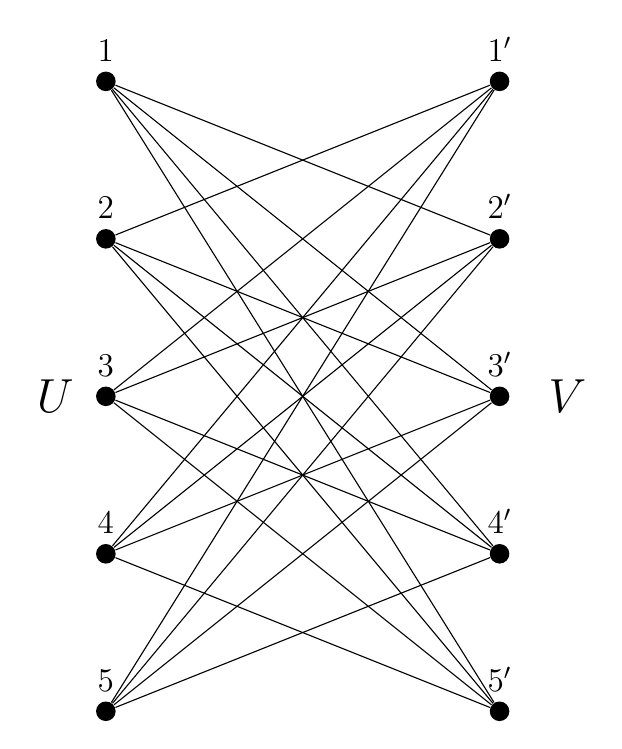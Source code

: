 \begin{tikzpicture}

%% Labels
\node[text width=1cm, anchor=west, right] at (0,4)
    {\LARGE $U$};
    \node[text width=0.45cm, anchor=east, right] at (6.5,4)
        {\LARGE $V$};
%% Nodes
 
\node[circle,fill=black,inner sep=2.5pt,label={\large 1}] (v0) at (1, 8) {};
\node[circle,fill=black,inner sep=2.5pt,label={\large 2}] (v1) at (1, 6) {};
\node[circle,fill=black,inner sep=2.5pt,label={\large 3}] (v2) at (1, 4) {};
\node[circle,fill=black,inner sep=2.5pt,label={\large 4}] (v3) at (1, 2) {};
\node[circle,fill=black,inner sep=2.5pt,label={\large 5}] (v4) at (1, 0) {};
\node[circle,fill=black,inner sep=2.5pt,label={\large 1$^\prime$}] (v6) at (6, 8) {};
\node[circle,fill=black,inner sep=2.5pt,label={\large 2$^\prime$}] (v7) at (6, 6) {};
\node[circle,fill=black,inner sep=2.5pt,label={\large 3$^\prime$}] (v8) at (6, 4) {};
\node[circle,fill=black,inner sep=2.5pt,label={\large 4$^\prime$}] (v9) at (6, 2) {};
\node[circle,fill=black,inner sep=2.5pt,label={\large 5$^\prime$}] (v10) at (6, 0) {};

%% Edges 
\draw (v0) -- (v7);
\draw (v0) -- (v8);
\draw (v0) -- (v9);
\draw (v0) -- (v10);
\draw (v1) -- (v6);
\draw (v1) -- (v8);
\draw (v1) -- (v9);
\draw (v1) -- (v10);
\draw (v2) -- (v6);
\draw (v2) -- (v7);
\draw (v2) -- (v9);
\draw (v2) -- (v10);
\draw (v3) -- (v6);
\draw (v3) -- (v7);
\draw (v3) -- (v8);
\draw (v3) -- (v10);
\draw (v4) -- (v6);
\draw (v4) -- (v7);
\draw (v4) -- (v8);
\draw (v4) -- (v9);

\end{tikzpicture}
